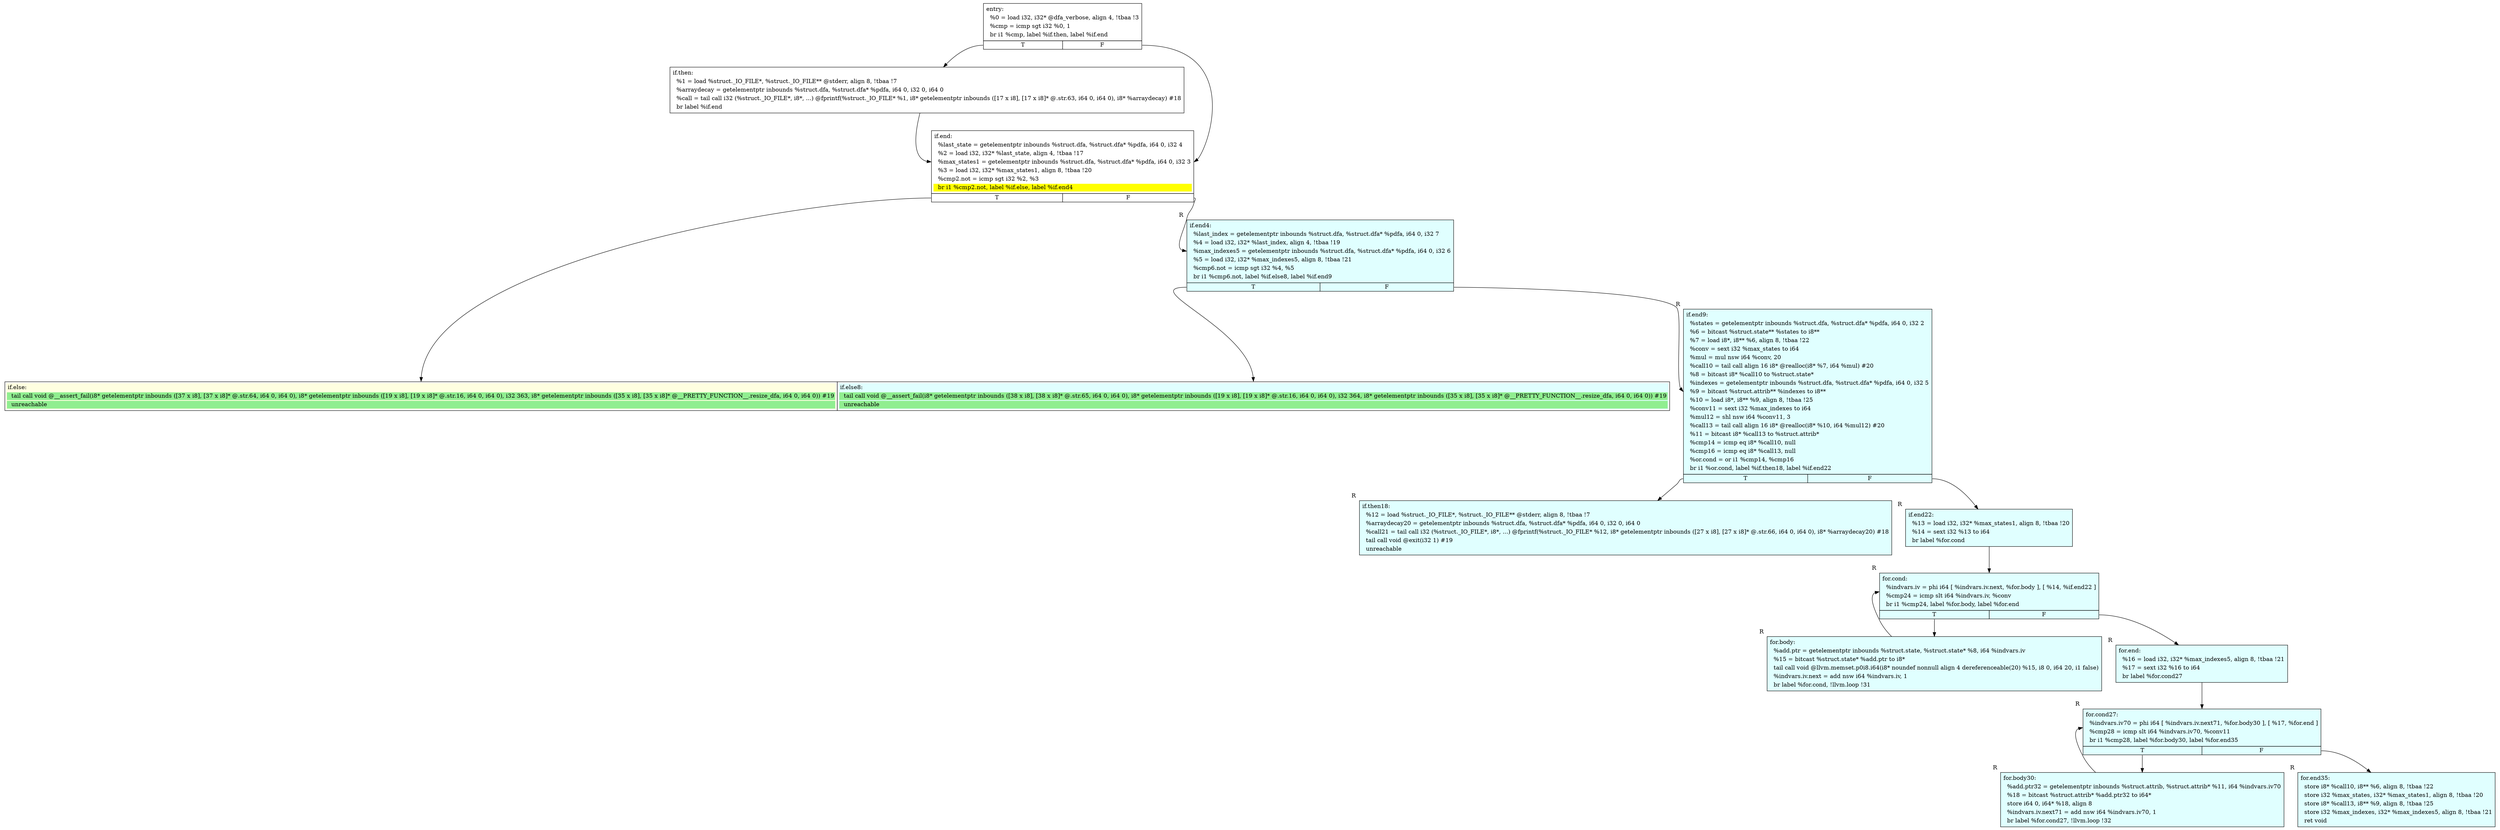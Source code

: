 digraph {
m_bb0 [shape = none, label  = <<table border="0" cellspacing="0">
<tr><td port="f1" border="1" colspan="2"><table bgcolor="LightYellow" border="0">
<tr><td align="left">if.else:</td></tr>
<tr><td bgcolor="lightgreen" align="left">  tail call void @__assert_fail(i8* getelementptr inbounds ([37 x i8], [37 x i8]* @.str.64, i64 0, i64 0), i8* getelementptr inbounds ([19 x i8], [19 x i8]* @.str.16, i64 0, i64 0), i32 363, i8* getelementptr inbounds ([35 x i8], [35 x i8]* @__PRETTY_FUNCTION__.resize_dfa, i64 0, i64 0)) #19</td></tr>
<tr><td bgcolor="lightgreen" align="left">  unreachable</td></tr>
</table>
</td>
<td port="f2" border="1" colspan="2"><table bgcolor="LightCyan" border="0">
<tr><td align="left">if.else8:</td></tr>
<tr><td bgcolor="lightgreen" align="left">  tail call void @__assert_fail(i8* getelementptr inbounds ([38 x i8], [38 x i8]* @.str.65, i64 0, i64 0), i8* getelementptr inbounds ([19 x i8], [19 x i8]* @.str.16, i64 0, i64 0), i32 364, i8* getelementptr inbounds ([35 x i8], [35 x i8]* @__PRETTY_FUNCTION__.resize_dfa, i64 0, i64 0)) #19</td></tr>
<tr><td bgcolor="lightgreen" align="left">  unreachable</td></tr>
</table>
</td></tr>
</table>> ]
f_bb0 [shape = none, label  = <<table  border="0" cellspacing="0">
<tr><td port="f" border="1" colspan="2"><table border="0">
<tr><td align="left">entry:</td></tr>
<tr><td align="left">  %0 = load i32, i32* @dfa_verbose, align 4, !tbaa !3</td></tr>
<tr><td align="left">  %cmp = icmp sgt i32 %0, 1</td></tr>
<tr><td align="left">  br i1 %cmp, label %if.then, label %if.end</td></tr>
</table>
</td></tr>
<tr><td border="1" port="fT">T</td><td border="1" port="fF">F</td></tr>
</table>> ]
f_bb1 [shape = none, label  = <<table  border="0" cellspacing="0">
<tr><td port="f" border="1"><table border="0">
<tr><td align="left">if.then:</td></tr>
<tr><td align="left">  %1 = load %struct._IO_FILE*, %struct._IO_FILE** @stderr, align 8, !tbaa !7</td></tr>
<tr><td align="left">  %arraydecay = getelementptr inbounds %struct.dfa, %struct.dfa* %pdfa, i64 0, i32 0, i64 0</td></tr>
<tr><td align="left">  %call = tail call i32 (%struct._IO_FILE*, i8*, ...) @fprintf(%struct._IO_FILE* %1, i8* getelementptr inbounds ([17 x i8], [17 x i8]* @.str.63, i64 0, i64 0), i8* %arraydecay) #18</td></tr>
<tr><td align="left">  br label %if.end</td></tr>
</table>
</td></tr>
</table>> ]
f_bb2 [shape = none, label  = <<table  border="0" cellspacing="0">
<tr><td port="f" border="1" colspan="2"><table border="0">
<tr><td align="left">if.end:</td></tr>
<tr><td align="left">  %last_state = getelementptr inbounds %struct.dfa, %struct.dfa* %pdfa, i64 0, i32 4</td></tr>
<tr><td align="left">  %2 = load i32, i32* %last_state, align 4, !tbaa !17</td></tr>
<tr><td align="left">  %max_states1 = getelementptr inbounds %struct.dfa, %struct.dfa* %pdfa, i64 0, i32 3</td></tr>
<tr><td align="left">  %3 = load i32, i32* %max_states1, align 8, !tbaa !20</td></tr>
<tr><td align="left">  %cmp2.not = icmp sgt i32 %2, %3</td></tr>
<tr><td bgcolor="yellow" align="left">  br i1 %cmp2.not, label %if.else, label %if.end4</td></tr>
</table>
</td></tr>
<tr><td border="1" port="fT">T</td><td border="1" port="fF">F</td></tr>
</table>> ]
f_bb3 [shape = none,  xlabel="R", label  = <<table  bgcolor="LightCyan"  border="0" cellspacing="0">
<tr><td port="f" border="1" colspan="2"><table border="0">
<tr><td align="left">if.end4:</td></tr>
<tr><td align="left">  %last_index = getelementptr inbounds %struct.dfa, %struct.dfa* %pdfa, i64 0, i32 7</td></tr>
<tr><td align="left">  %4 = load i32, i32* %last_index, align 4, !tbaa !19</td></tr>
<tr><td align="left">  %max_indexes5 = getelementptr inbounds %struct.dfa, %struct.dfa* %pdfa, i64 0, i32 6</td></tr>
<tr><td align="left">  %5 = load i32, i32* %max_indexes5, align 8, !tbaa !21</td></tr>
<tr><td align="left">  %cmp6.not = icmp sgt i32 %4, %5</td></tr>
<tr><td align="left">  br i1 %cmp6.not, label %if.else8, label %if.end9</td></tr>
</table>
</td></tr>
<tr><td border="1" port="fT">T</td><td border="1" port="fF">F</td></tr>
</table>> ]
f_bb4 [shape = none,  xlabel="R", label  = <<table  bgcolor="LightCyan"  border="0" cellspacing="0">
<tr><td port="f" border="1" colspan="2"><table border="0">
<tr><td align="left">if.end9:</td></tr>
<tr><td align="left">  %states = getelementptr inbounds %struct.dfa, %struct.dfa* %pdfa, i64 0, i32 2</td></tr>
<tr><td align="left">  %6 = bitcast %struct.state** %states to i8**</td></tr>
<tr><td align="left">  %7 = load i8*, i8** %6, align 8, !tbaa !22</td></tr>
<tr><td align="left">  %conv = sext i32 %max_states to i64</td></tr>
<tr><td align="left">  %mul = mul nsw i64 %conv, 20</td></tr>
<tr><td align="left">  %call10 = tail call align 16 i8* @realloc(i8* %7, i64 %mul) #20</td></tr>
<tr><td align="left">  %8 = bitcast i8* %call10 to %struct.state*</td></tr>
<tr><td align="left">  %indexes = getelementptr inbounds %struct.dfa, %struct.dfa* %pdfa, i64 0, i32 5</td></tr>
<tr><td align="left">  %9 = bitcast %struct.attrib** %indexes to i8**</td></tr>
<tr><td align="left">  %10 = load i8*, i8** %9, align 8, !tbaa !25</td></tr>
<tr><td align="left">  %conv11 = sext i32 %max_indexes to i64</td></tr>
<tr><td align="left">  %mul12 = shl nsw i64 %conv11, 3</td></tr>
<tr><td align="left">  %call13 = tail call align 16 i8* @realloc(i8* %10, i64 %mul12) #20</td></tr>
<tr><td align="left">  %11 = bitcast i8* %call13 to %struct.attrib*</td></tr>
<tr><td align="left">  %cmp14 = icmp eq i8* %call10, null</td></tr>
<tr><td align="left">  %cmp16 = icmp eq i8* %call13, null</td></tr>
<tr><td align="left">  %or.cond = or i1 %cmp14, %cmp16</td></tr>
<tr><td align="left">  br i1 %or.cond, label %if.then18, label %if.end22</td></tr>
</table>
</td></tr>
<tr><td border="1" port="fT">T</td><td border="1" port="fF">F</td></tr>
</table>> ]
f_bb5 [shape = none,  xlabel="R", label  = <<table  bgcolor="LightCyan"  border="0" cellspacing="0">
<tr><td port="f" border="1"><table border="0">
<tr><td align="left">if.then18:</td></tr>
<tr><td align="left">  %12 = load %struct._IO_FILE*, %struct._IO_FILE** @stderr, align 8, !tbaa !7</td></tr>
<tr><td align="left">  %arraydecay20 = getelementptr inbounds %struct.dfa, %struct.dfa* %pdfa, i64 0, i32 0, i64 0</td></tr>
<tr><td align="left">  %call21 = tail call i32 (%struct._IO_FILE*, i8*, ...) @fprintf(%struct._IO_FILE* %12, i8* getelementptr inbounds ([27 x i8], [27 x i8]* @.str.66, i64 0, i64 0), i8* %arraydecay20) #18</td></tr>
<tr><td align="left">  tail call void @exit(i32 1) #19</td></tr>
<tr><td align="left">  unreachable</td></tr>
</table>
</td></tr>
</table>> ]
f_bb6 [shape = none,  xlabel="R", label  = <<table  bgcolor="LightCyan"  border="0" cellspacing="0">
<tr><td port="f" border="1"><table border="0">
<tr><td align="left">if.end22:</td></tr>
<tr><td align="left">  %13 = load i32, i32* %max_states1, align 8, !tbaa !20</td></tr>
<tr><td align="left">  %14 = sext i32 %13 to i64</td></tr>
<tr><td align="left">  br label %for.cond</td></tr>
</table>
</td></tr>
</table>> ]
f_bb7 [shape = none,  xlabel="R", label  = <<table  bgcolor="LightCyan"  border="0" cellspacing="0">
<tr><td port="f" border="1" colspan="2"><table border="0">
<tr><td align="left">for.cond:</td></tr>
<tr><td align="left">  %indvars.iv = phi i64 [ %indvars.iv.next, %for.body ], [ %14, %if.end22 ]</td></tr>
<tr><td align="left">  %cmp24 = icmp slt i64 %indvars.iv, %conv</td></tr>
<tr><td align="left">  br i1 %cmp24, label %for.body, label %for.end</td></tr>
</table>
</td></tr>
<tr><td border="1" port="fT">T</td><td border="1" port="fF">F</td></tr>
</table>> ]
f_bb8 [shape = none,  xlabel="R", label  = <<table  bgcolor="LightCyan"  border="0" cellspacing="0">
<tr><td port="f" border="1"><table border="0">
<tr><td align="left">for.body:</td></tr>
<tr><td align="left">  %add.ptr = getelementptr inbounds %struct.state, %struct.state* %8, i64 %indvars.iv</td></tr>
<tr><td align="left">  %15 = bitcast %struct.state* %add.ptr to i8*</td></tr>
<tr><td align="left">  tail call void @llvm.memset.p0i8.i64(i8* noundef nonnull align 4 dereferenceable(20) %15, i8 0, i64 20, i1 false)</td></tr>
<tr><td align="left">  %indvars.iv.next = add nsw i64 %indvars.iv, 1</td></tr>
<tr><td align="left">  br label %for.cond, !llvm.loop !31</td></tr>
</table>
</td></tr>
</table>> ]
f_bb9 [shape = none,  xlabel="R", label  = <<table  bgcolor="LightCyan"  border="0" cellspacing="0">
<tr><td port="f" border="1"><table border="0">
<tr><td align="left">for.end:</td></tr>
<tr><td align="left">  %16 = load i32, i32* %max_indexes5, align 8, !tbaa !21</td></tr>
<tr><td align="left">  %17 = sext i32 %16 to i64</td></tr>
<tr><td align="left">  br label %for.cond27</td></tr>
</table>
</td></tr>
</table>> ]
f_bb10 [shape = none,  xlabel="R", label  = <<table  bgcolor="LightCyan"  border="0" cellspacing="0">
<tr><td port="f" border="1" colspan="2"><table border="0">
<tr><td align="left">for.cond27:</td></tr>
<tr><td align="left">  %indvars.iv70 = phi i64 [ %indvars.iv.next71, %for.body30 ], [ %17, %for.end ]</td></tr>
<tr><td align="left">  %cmp28 = icmp slt i64 %indvars.iv70, %conv11</td></tr>
<tr><td align="left">  br i1 %cmp28, label %for.body30, label %for.end35</td></tr>
</table>
</td></tr>
<tr><td border="1" port="fT">T</td><td border="1" port="fF">F</td></tr>
</table>> ]
f_bb11 [shape = none,  xlabel="R", label  = <<table  bgcolor="LightCyan"  border="0" cellspacing="0">
<tr><td port="f" border="1"><table border="0">
<tr><td align="left">for.body30:</td></tr>
<tr><td align="left">  %add.ptr32 = getelementptr inbounds %struct.attrib, %struct.attrib* %11, i64 %indvars.iv70</td></tr>
<tr><td align="left">  %18 = bitcast %struct.attrib* %add.ptr32 to i64*</td></tr>
<tr><td align="left">  store i64 0, i64* %18, align 8</td></tr>
<tr><td align="left">  %indvars.iv.next71 = add nsw i64 %indvars.iv70, 1</td></tr>
<tr><td align="left">  br label %for.cond27, !llvm.loop !32</td></tr>
</table>
</td></tr>
</table>> ]
f_bb12 [shape = none,  xlabel="R", label  = <<table  bgcolor="LightCyan"  border="0" cellspacing="0">
<tr><td port="f" border="1"><table border="0">
<tr><td align="left">for.end35:</td></tr>
<tr><td align="left">  store i8* %call10, i8** %6, align 8, !tbaa !22</td></tr>
<tr><td align="left">  store i32 %max_states, i32* %max_states1, align 8, !tbaa !20</td></tr>
<tr><td align="left">  store i8* %call13, i8** %9, align 8, !tbaa !25</td></tr>
<tr><td align="left">  store i32 %max_indexes, i32* %max_indexes5, align 8, !tbaa !21</td></tr>
<tr><td align="left">  ret void</td></tr>
</table>
</td></tr>
</table>> ]
f_bb0:fT -> f_bb1:f
f_bb0:fF -> f_bb2:f
f_bb1:f -> f_bb2:f
f_bb2:fT -> m_bb0:f1
f_bb2:fF -> f_bb3:f
f_bb3:fT -> m_bb0:f2
f_bb3:fF -> f_bb4:f
f_bb4:fT -> f_bb5:f
f_bb4:fF -> f_bb6:f
f_bb6:f -> f_bb7:f
f_bb7:fT -> f_bb8:f
f_bb7:fF -> f_bb9:f
f_bb8:f -> f_bb7:f
f_bb9:f -> f_bb10:f
f_bb10:fT -> f_bb11:f
f_bb10:fF -> f_bb12:f
f_bb11:f -> f_bb10:f
}


